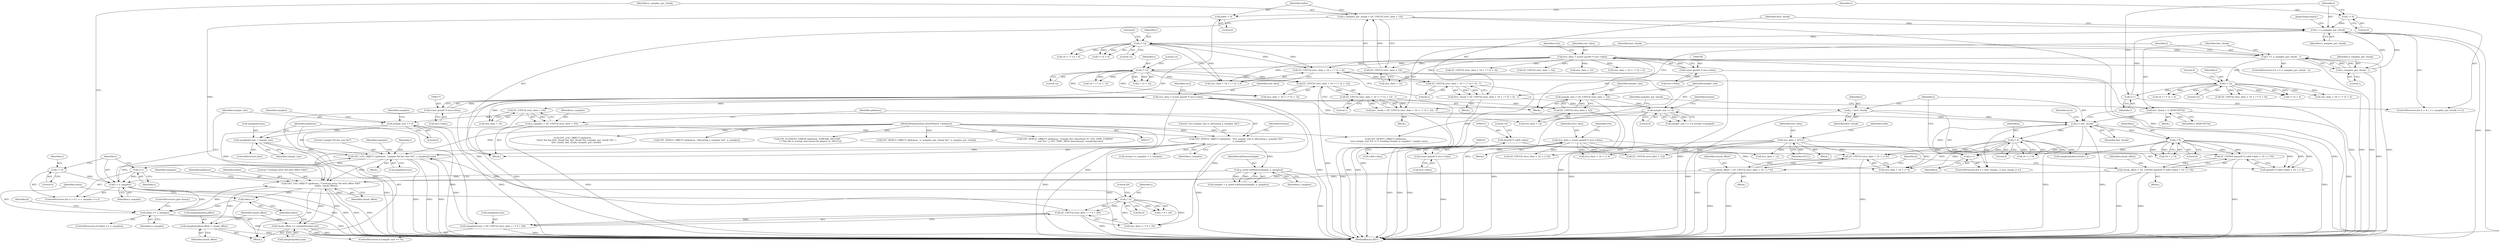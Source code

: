 digraph "0_gstreamer_bdc20b9baf13564d9a061343416395f8f9a92b53@pointer" {
"1000434" [label="(Call,GST_LOG_OBJECT (qtdemux, \"Creating entry %d with offset %lld\",\n              index, chunk_offset))"];
"1000239" [label="(Call,GST_DEBUG_OBJECT (qtdemux, \"stsz sample_size 0, allocating n_samples %d\",\n        n_samples))"];
"1000118" [label="(MethodParameterIn,GstQTDemux * qtdemux)"];
"1000233" [label="(Call,n_samples = QT_UINT32 (stsz_data + 16))"];
"1000235" [label="(Call,QT_UINT32 (stsz_data + 16))"];
"1000168" [label="(Call,stsz_data = (const guint8 *) stsz->data)"];
"1000170" [label="(Call,(const guint8 *) stsz->data)"];
"1000294" [label="(Call,GST_LOG_OBJECT (qtdemux, \"sample %d has size %d\", i, samples[i].size))"];
"1000262" [label="(Call,i < n_samples)"];
"1000259" [label="(Call,i = 0)"];
"1000265" [label="(Call,i++)"];
"1000250" [label="(Call,g_new0 (QtDemuxSample, n_samples))"];
"1000282" [label="(Call,i * 4)"];
"1000272" [label="(Call,samples[i].size = QT_UINT32 (stsz_data + i * 4 + 20))"];
"1000278" [label="(Call,QT_UINT32 (stsz_data + i * 4 + 20))"];
"1000287" [label="(Call,samples[i].size = sample_size)"];
"1000269" [label="(Call,sample_size == 0)"];
"1000226" [label="(Call,sample_size == 0)"];
"1000218" [label="(Call,sample_size = QT_UINT32 (stsz_data + 12))"];
"1000220" [label="(Call,QT_UINT32 (stsz_data + 12))"];
"1000463" [label="(Call,index >= n_samples)"];
"1000460" [label="(Call,index++)"];
"1000434" [label="(Call,GST_LOG_OBJECT (qtdemux, \"Creating entry %d with offset %lld\",\n              index, chunk_offset))"];
"1000316" [label="(Call,index = 0)"];
"1000410" [label="(Call,chunk_offset = QT_UINT64 ((guint8 *) co64->data + 16 + j * 8))"];
"1000412" [label="(Call,QT_UINT64 ((guint8 *) co64->data + 16 + j * 8))"];
"1000414" [label="(Call,(guint8 *) co64->data)"];
"1000421" [label="(Call,j * 8)"];
"1000388" [label="(Call,j < last_chunk)"];
"1000391" [label="(Call,j++)"];
"1000405" [label="(Call,j * 4)"];
"1000385" [label="(Call,j = first_chunk)"];
"1000332" [label="(Call,first_chunk = QT_UINT32 (stsc_data + 16 + i * 12 + 0) - 1)"];
"1000334" [label="(Call,QT_UINT32 (stsc_data + 16 + i * 12 + 0) - 1)"];
"1000335" [label="(Call,QT_UINT32 (stsc_data + 16 + i * 12 + 0))"];
"1000153" [label="(Call,stsc_data = (const guint8 *) stsc->data)"];
"1000155" [label="(Call,(const guint8 *) stsc->data)"];
"1000341" [label="(Call,i * 12)"];
"1000323" [label="(Call,i < n_samples_per_chunk)"];
"1000326" [label="(Call,i++)"];
"1000380" [label="(Call,i * 12)"];
"1000367" [label="(Call,i * 12)"];
"1000347" [label="(Call,i == n_samples_per_chunk - 1)"];
"1000349" [label="(Call,n_samples_per_chunk - 1)"];
"1000320" [label="(Call,i = 0)"];
"1000310" [label="(Call,n_samples_per_chunk = QT_UINT32 (stsc_data + 12))"];
"1000312" [label="(Call,QT_UINT32 (stsc_data + 12))"];
"1000353" [label="(Call,last_chunk = G_MAXUINT32)"];
"1000358" [label="(Call,last_chunk = QT_UINT32 (stsc_data + 16 + i * 12 + 12) - 1)"];
"1000360" [label="(Call,QT_UINT32 (stsc_data + 16 + i * 12 + 12) - 1)"];
"1000361" [label="(Call,QT_UINT32 (stsc_data + 16 + i * 12 + 12))"];
"1000453" [label="(Call,chunk_offset += samples[index].size)"];
"1000398" [label="(Call,chunk_offset = QT_UINT32 (stco_data + 16 + j * 4))"];
"1000400" [label="(Call,QT_UINT32 (stco_data + 16 + j * 4))"];
"1000197" [label="(Call,stco_data = NULL)"];
"1000188" [label="(Call,stco_data = (const guint8 *) stco->data)"];
"1000190" [label="(Call,(const guint8 *) stco->data)"];
"1000446" [label="(Call,samples[index].offset = chunk_offset)"];
"1000192" [label="(Call,stco->data)"];
"1000172" [label="(Call,stsz->data)"];
"1000414" [label="(Call,(guint8 *) co64->data)"];
"1000317" [label="(Identifier,index)"];
"1000187" [label="(Block,)"];
"1000265" [label="(Call,i++)"];
"1000412" [label="(Call,QT_UINT64 ((guint8 *) co64->data + 16 + j * 8))"];
"1000681" [label="(Call,GST_DEBUG_OBJECT (qtdemux,\n        \"stsz sample_size %d != 0, treating chunks as samples\", sample_size))"];
"1000387" [label="(Identifier,first_chunk)"];
"1000369" [label="(Literal,12)"];
"1000347" [label="(Call,i == n_samples_per_chunk - 1)"];
"1000322" [label="(Literal,0)"];
"1000290" [label="(Identifier,samples)"];
"1000269" [label="(Call,sample_size == 0)"];
"1000346" [label="(ControlStructure,if (i == n_samples_per_chunk - 1))"];
"1000361" [label="(Call,QT_UINT32 (stsc_data + 16 + i * 12 + 12))"];
"1000728" [label="(Call,stsc_data + 12)"];
"1000381" [label="(Identifier,i)"];
"1000433" [label="(Block,)"];
"1000406" [label="(Identifier,j)"];
"1000436" [label="(Literal,\"Creating entry %d with offset %lld\")"];
"1000326" [label="(Call,i++)"];
"1000386" [label="(Identifier,j)"];
"1000806" [label="(Call,GST_LOG_OBJECT (qtdemux,\n          \"entry %d has first_chunk %d, last_chunk %d, samples_per_chunk %d\", i,\n          first_chunk, last_chunk, samples_per_chunk))"];
"1000353" [label="(Call,last_chunk = G_MAXUINT32)"];
"1000286" [label="(ControlStructure,else)"];
"1000287" [label="(Call,samples[i].size = sample_size)"];
"1000282" [label="(Call,i * 4)"];
"1000259" [label="(Call,i = 0)"];
"1000413" [label="(Call,(guint8 *) co64->data + 16 + j * 8)"];
"1000208" [label="(Identifier,stts)"];
"1000202" [label="(Identifier,co64)"];
"1000239" [label="(Call,GST_DEBUG_OBJECT (qtdemux, \"stsz sample_size 0, allocating n_samples %d\",\n        n_samples))"];
"1000168" [label="(Call,stsz_data = (const guint8 *) stsz->data)"];
"1000252" [label="(Identifier,n_samples)"];
"1000758" [label="(Call,stsc_data + 16 + i * 12 + 0)"];
"1000711" [label="(Call,GST_DEBUG_OBJECT (qtdemux, \"allocating n_samples %d\", n_samples))"];
"1000371" [label="(Literal,1)"];
"1000263" [label="(Identifier,i)"];
"1000462" [label="(ControlStructure,if (index >= n_samples))"];
"1000352" [label="(Block,)"];
"1000176" [label="(Identifier,stco)"];
"1000306" [label="(Identifier,samples)"];
"1000258" [label="(ControlStructure,for (i = 0; i < n_samples; i++))"];
"1000343" [label="(Literal,12)"];
"1000267" [label="(Block,)"];
"1000368" [label="(Identifier,i)"];
"1000359" [label="(Identifier,last_chunk)"];
"1000367" [label="(Call,i * 12)"];
"1000220" [label="(Call,QT_UINT32 (stsz_data + 12))"];
"1001059" [label="(Call,GST_ELEMENT_ERROR (qtdemux, STREAM, DECODE,\n        (_(\"This file is corrupt and cannot be played.\")), (NULL)))"];
"1000196" [label="(Block,)"];
"1000341" [label="(Call,i * 12)"];
"1000391" [label="(Call,j++)"];
"1000467" [label="(JumpTarget,done2:)"];
"1000271" [label="(Literal,0)"];
"1000296" [label="(Literal,\"sample %d has size %d\")"];
"1000336" [label="(Call,stsc_data + 16 + i * 12 + 0)"];
"1000243" [label="(Call,stream->n_samples = n_samples)"];
"1000834" [label="(Call,QT_UINT32 (stco_data + 16 + j * 4))"];
"1000360" [label="(Call,QT_UINT32 (stsc_data + 16 + i * 12 + 12) - 1)"];
"1000434" [label="(Call,GST_LOG_OBJECT (qtdemux, \"Creating entry %d with offset %lld\",\n              index, chunk_offset))"];
"1000442" [label="(Identifier,samples)"];
"1000313" [label="(Call,stsc_data + 12)"];
"1000295" [label="(Identifier,qtdemux)"];
"1000465" [label="(Identifier,n_samples)"];
"1000392" [label="(Identifier,j)"];
"1000397" [label="(Block,)"];
"1000264" [label="(Identifier,n_samples)"];
"1000464" [label="(Identifier,index)"];
"1000199" [label="(Identifier,NULL)"];
"1000416" [label="(Call,co64->data)"];
"1000400" [label="(Call,QT_UINT32 (stco_data + 16 + j * 4))"];
"1000190" [label="(Call,(const guint8 *) stco->data)"];
"1000384" [label="(ControlStructure,for (j = first_chunk; j < last_chunk; j++))"];
"1000388" [label="(Call,j < last_chunk)"];
"1000410" [label="(Call,chunk_offset = QT_UINT64 ((guint8 *) co64->data + 16 + j * 8))"];
"1000281" [label="(Call,i * 4 + 20)"];
"1000197" [label="(Call,stco_data = NULL)"];
"1000379" [label="(Call,i * 12 + 4)"];
"1000118" [label="(MethodParameterIn,GstQTDemux * qtdemux)"];
"1000279" [label="(Call,stsz_data + i * 4 + 20)"];
"1000240" [label="(Identifier,qtdemux)"];
"1000285" [label="(Literal,20)"];
"1000312" [label="(Call,QT_UINT32 (stsc_data + 12))"];
"1000235" [label="(Call,QT_UINT32 (stsz_data + 16))"];
"1000278" [label="(Call,QT_UINT32 (stsz_data + i * 4 + 20))"];
"1000380" [label="(Call,i * 12)"];
"1000452" [label="(Identifier,chunk_offset)"];
"1000446" [label="(Call,samples[index].offset = chunk_offset)"];
"1000375" [label="(Call,stsc_data + 16 + i * 12 + 4)"];
"1000230" [label="(Identifier,stream)"];
"1000390" [label="(Identifier,last_chunk)"];
"1000396" [label="(Identifier,stco)"];
"1000351" [label="(Literal,1)"];
"1000366" [label="(Call,i * 12 + 12)"];
"1000455" [label="(Call,samples[index].size)"];
"1000460" [label="(Call,index++)"];
"1000272" [label="(Call,samples[i].size = QT_UINT32 (stsz_data + i * 4 + 20))"];
"1000690" [label="(Call,QT_UINT32 (stco_data + 12))"];
"1000323" [label="(Call,i < n_samples_per_chunk)"];
"1000344" [label="(Literal,0)"];
"1000273" [label="(Call,samples[i].size)"];
"1000275" [label="(Identifier,samples)"];
"1000218" [label="(Call,sample_size = QT_UINT32 (stsz_data + 12))"];
"1000731" [label="(Call,GST_DEBUG_OBJECT (qtdemux, \"n_samples_per_chunk %d\", n_samples_per_chunk))"];
"1000221" [label="(Call,stsz_data + 12)"];
"1000169" [label="(Identifier,stsz_data)"];
"1000377" [label="(Call,16 + i * 12 + 4)"];
"1000466" [label="(ControlStructure,goto done2;)"];
"1000338" [label="(Call,16 + i * 12 + 0)"];
"1000419" [label="(Call,16 + j * 8)"];
"1000691" [label="(Call,stco_data + 12)"];
"1000435" [label="(Identifier,qtdemux)"];
"1000373" [label="(Identifier,samples_per_chunk)"];
"1000426" [label="(Identifier,k)"];
"1000332" [label="(Call,first_chunk = QT_UINT32 (stsc_data + 16 + i * 12 + 0) - 1)"];
"1000319" [label="(ControlStructure,for (i = 0; i < n_samples_per_chunk; i++))"];
"1000219" [label="(Identifier,sample_size)"];
"1000327" [label="(Identifier,i)"];
"1000318" [label="(Literal,0)"];
"1000155" [label="(Call,(const guint8 *) stsc->data)"];
"1000316" [label="(Call,index = 0)"];
"1000241" [label="(Literal,\"stsz sample_size 0, allocating n_samples %d\")"];
"1000421" [label="(Call,j * 8)"];
"1000233" [label="(Call,n_samples = QT_UINT32 (stsz_data + 16))"];
"1000405" [label="(Call,j * 4)"];
"1000250" [label="(Call,g_new0 (QtDemuxSample, n_samples))"];
"1000245" [label="(Identifier,stream)"];
"1000403" [label="(Call,16 + j * 4)"];
"1000288" [label="(Call,samples[i].size)"];
"1000357" [label="(Block,)"];
"1000170" [label="(Call,(const guint8 *) stsz->data)"];
"1000328" [label="(Block,)"];
"1000350" [label="(Identifier,n_samples_per_chunk)"];
"1000157" [label="(Call,stsc->data)"];
"1000297" [label="(Identifier,i)"];
"1000232" [label="(Block,)"];
"1000294" [label="(Call,GST_LOG_OBJECT (qtdemux, \"sample %d has size %d\", i, samples[i].size))"];
"1000439" [label="(Call,samples[index].chunk = j)"];
"1000270" [label="(Identifier,sample_size)"];
"1000236" [label="(Call,stsz_data + 16)"];
"1000154" [label="(Identifier,stsc_data)"];
"1000225" [label="(Call,sample_size == 0 || stream->sampled)"];
"1000463" [label="(Call,index >= n_samples)"];
"1000349" [label="(Call,n_samples_per_chunk - 1)"];
"1000298" [label="(Call,samples[i].size)"];
"1000757" [label="(Call,QT_UINT32 (stsc_data + 16 + i * 12 + 0))"];
"1000727" [label="(Call,QT_UINT32 (stsc_data + 12))"];
"1000325" [label="(Identifier,n_samples_per_chunk)"];
"1000198" [label="(Identifier,stco_data)"];
"1000163" [label="(Identifier,stsz)"];
"1000311" [label="(Identifier,n_samples_per_chunk)"];
"1000334" [label="(Call,QT_UINT32 (stsc_data + 16 + i * 12 + 0) - 1)"];
"1000382" [label="(Literal,12)"];
"1000835" [label="(Call,stco_data + 16 + j * 4)"];
"1000909" [label="(Call,GST_DEBUG_OBJECT (qtdemux, \"sample %d: timestamp %\" GST_TIME_FORMAT\n            \", size %u\", j, GST_TIME_ARGS (timestamp), samples[j].size))"];
"1000227" [label="(Identifier,sample_size)"];
"1000401" [label="(Call,stco_data + 16 + j * 4)"];
"1000355" [label="(Identifier,G_MAXUINT32)"];
"1000324" [label="(Identifier,i)"];
"1000422" [label="(Identifier,j)"];
"1000333" [label="(Identifier,first_chunk)"];
"1000398" [label="(Call,chunk_offset = QT_UINT32 (stco_data + 16 + j * 4))"];
"1000262" [label="(Call,i < n_samples)"];
"1000364" [label="(Call,16 + i * 12 + 12)"];
"1001068" [label="(MethodReturn,RET)"];
"1000234" [label="(Identifier,n_samples)"];
"1000354" [label="(Identifier,last_chunk)"];
"1000437" [label="(Identifier,index)"];
"1000407" [label="(Literal,4)"];
"1000447" [label="(Call,samples[index].offset)"];
"1000411" [label="(Identifier,chunk_offset)"];
"1000383" [label="(Literal,4)"];
"1000370" [label="(Literal,12)"];
"1000226" [label="(Call,sample_size == 0)"];
"1000261" [label="(Literal,0)"];
"1000348" [label="(Identifier,i)"];
"1000340" [label="(Call,i * 12 + 0)"];
"1000454" [label="(Identifier,chunk_offset)"];
"1000188" [label="(Call,stco_data = (const guint8 *) stco->data)"];
"1000310" [label="(Call,n_samples_per_chunk = QT_UINT32 (stsc_data + 12))"];
"1000438" [label="(Identifier,chunk_offset)"];
"1000251" [label="(Identifier,QtDemuxSample)"];
"1000283" [label="(Identifier,i)"];
"1000242" [label="(Identifier,n_samples)"];
"1000432" [label="(Identifier,k)"];
"1000284" [label="(Literal,4)"];
"1000453" [label="(Call,chunk_offset += samples[index].size)"];
"1000121" [label="(Block,)"];
"1000362" [label="(Call,stsc_data + 16 + i * 12 + 12)"];
"1000399" [label="(Identifier,chunk_offset)"];
"1000189" [label="(Identifier,stco_data)"];
"1000420" [label="(Literal,16)"];
"1000153" [label="(Call,stsc_data = (const guint8 *) stsc->data)"];
"1000385" [label="(Call,j = first_chunk)"];
"1000335" [label="(Call,QT_UINT32 (stsc_data + 16 + i * 12 + 0))"];
"1000268" [label="(ControlStructure,if (sample_size == 0))"];
"1000409" [label="(Block,)"];
"1000358" [label="(Call,last_chunk = QT_UINT32 (stsc_data + 16 + i * 12 + 12) - 1)"];
"1000260" [label="(Identifier,i)"];
"1000345" [label="(Literal,1)"];
"1000320" [label="(Call,i = 0)"];
"1000321" [label="(Identifier,i)"];
"1000423" [label="(Literal,8)"];
"1000248" [label="(Call,samples = g_new0 (QtDemuxSample, n_samples))"];
"1000389" [label="(Identifier,j)"];
"1000461" [label="(Identifier,index)"];
"1000293" [label="(Identifier,sample_size)"];
"1000342" [label="(Identifier,i)"];
"1000374" [label="(Call,QT_UINT32 (stsc_data + 16 + i * 12 + 4))"];
"1000228" [label="(Literal,0)"];
"1000266" [label="(Identifier,i)"];
"1000434" -> "1000433"  [label="AST: "];
"1000434" -> "1000438"  [label="CFG: "];
"1000435" -> "1000434"  [label="AST: "];
"1000436" -> "1000434"  [label="AST: "];
"1000437" -> "1000434"  [label="AST: "];
"1000438" -> "1000434"  [label="AST: "];
"1000442" -> "1000434"  [label="CFG: "];
"1000434" -> "1001068"  [label="DDG: "];
"1000434" -> "1001068"  [label="DDG: "];
"1000239" -> "1000434"  [label="DDG: "];
"1000294" -> "1000434"  [label="DDG: "];
"1000118" -> "1000434"  [label="DDG: "];
"1000463" -> "1000434"  [label="DDG: "];
"1000316" -> "1000434"  [label="DDG: "];
"1000410" -> "1000434"  [label="DDG: "];
"1000453" -> "1000434"  [label="DDG: "];
"1000398" -> "1000434"  [label="DDG: "];
"1000434" -> "1000446"  [label="DDG: "];
"1000434" -> "1000453"  [label="DDG: "];
"1000434" -> "1000460"  [label="DDG: "];
"1000239" -> "1000232"  [label="AST: "];
"1000239" -> "1000242"  [label="CFG: "];
"1000240" -> "1000239"  [label="AST: "];
"1000241" -> "1000239"  [label="AST: "];
"1000242" -> "1000239"  [label="AST: "];
"1000245" -> "1000239"  [label="CFG: "];
"1000239" -> "1001068"  [label="DDG: "];
"1000239" -> "1001068"  [label="DDG: "];
"1000118" -> "1000239"  [label="DDG: "];
"1000233" -> "1000239"  [label="DDG: "];
"1000239" -> "1000243"  [label="DDG: "];
"1000239" -> "1000250"  [label="DDG: "];
"1000239" -> "1000294"  [label="DDG: "];
"1000118" -> "1000117"  [label="AST: "];
"1000118" -> "1001068"  [label="DDG: "];
"1000118" -> "1000294"  [label="DDG: "];
"1000118" -> "1000681"  [label="DDG: "];
"1000118" -> "1000711"  [label="DDG: "];
"1000118" -> "1000731"  [label="DDG: "];
"1000118" -> "1000806"  [label="DDG: "];
"1000118" -> "1000909"  [label="DDG: "];
"1000118" -> "1001059"  [label="DDG: "];
"1000233" -> "1000232"  [label="AST: "];
"1000233" -> "1000235"  [label="CFG: "];
"1000234" -> "1000233"  [label="AST: "];
"1000235" -> "1000233"  [label="AST: "];
"1000240" -> "1000233"  [label="CFG: "];
"1000233" -> "1001068"  [label="DDG: "];
"1000235" -> "1000233"  [label="DDG: "];
"1000235" -> "1000236"  [label="CFG: "];
"1000236" -> "1000235"  [label="AST: "];
"1000235" -> "1001068"  [label="DDG: "];
"1000168" -> "1000235"  [label="DDG: "];
"1000168" -> "1000121"  [label="AST: "];
"1000168" -> "1000170"  [label="CFG: "];
"1000169" -> "1000168"  [label="AST: "];
"1000170" -> "1000168"  [label="AST: "];
"1000176" -> "1000168"  [label="CFG: "];
"1000168" -> "1001068"  [label="DDG: "];
"1000168" -> "1001068"  [label="DDG: "];
"1000170" -> "1000168"  [label="DDG: "];
"1000168" -> "1000220"  [label="DDG: "];
"1000168" -> "1000221"  [label="DDG: "];
"1000168" -> "1000236"  [label="DDG: "];
"1000168" -> "1000278"  [label="DDG: "];
"1000168" -> "1000279"  [label="DDG: "];
"1000170" -> "1000172"  [label="CFG: "];
"1000171" -> "1000170"  [label="AST: "];
"1000172" -> "1000170"  [label="AST: "];
"1000170" -> "1001068"  [label="DDG: "];
"1000294" -> "1000267"  [label="AST: "];
"1000294" -> "1000298"  [label="CFG: "];
"1000295" -> "1000294"  [label="AST: "];
"1000296" -> "1000294"  [label="AST: "];
"1000297" -> "1000294"  [label="AST: "];
"1000298" -> "1000294"  [label="AST: "];
"1000306" -> "1000294"  [label="CFG: "];
"1000294" -> "1001068"  [label="DDG: "];
"1000294" -> "1001068"  [label="DDG: "];
"1000294" -> "1001068"  [label="DDG: "];
"1000294" -> "1000265"  [label="DDG: "];
"1000262" -> "1000294"  [label="DDG: "];
"1000282" -> "1000294"  [label="DDG: "];
"1000272" -> "1000294"  [label="DDG: "];
"1000287" -> "1000294"  [label="DDG: "];
"1000262" -> "1000258"  [label="AST: "];
"1000262" -> "1000264"  [label="CFG: "];
"1000263" -> "1000262"  [label="AST: "];
"1000264" -> "1000262"  [label="AST: "];
"1000270" -> "1000262"  [label="CFG: "];
"1000311" -> "1000262"  [label="CFG: "];
"1000262" -> "1001068"  [label="DDG: "];
"1000262" -> "1001068"  [label="DDG: "];
"1000259" -> "1000262"  [label="DDG: "];
"1000265" -> "1000262"  [label="DDG: "];
"1000250" -> "1000262"  [label="DDG: "];
"1000262" -> "1000282"  [label="DDG: "];
"1000262" -> "1000463"  [label="DDG: "];
"1000259" -> "1000258"  [label="AST: "];
"1000259" -> "1000261"  [label="CFG: "];
"1000260" -> "1000259"  [label="AST: "];
"1000261" -> "1000259"  [label="AST: "];
"1000263" -> "1000259"  [label="CFG: "];
"1000265" -> "1000258"  [label="AST: "];
"1000265" -> "1000266"  [label="CFG: "];
"1000266" -> "1000265"  [label="AST: "];
"1000263" -> "1000265"  [label="CFG: "];
"1000250" -> "1000248"  [label="AST: "];
"1000250" -> "1000252"  [label="CFG: "];
"1000251" -> "1000250"  [label="AST: "];
"1000252" -> "1000250"  [label="AST: "];
"1000248" -> "1000250"  [label="CFG: "];
"1000250" -> "1001068"  [label="DDG: "];
"1000250" -> "1000248"  [label="DDG: "];
"1000250" -> "1000248"  [label="DDG: "];
"1000282" -> "1000281"  [label="AST: "];
"1000282" -> "1000284"  [label="CFG: "];
"1000283" -> "1000282"  [label="AST: "];
"1000284" -> "1000282"  [label="AST: "];
"1000285" -> "1000282"  [label="CFG: "];
"1000282" -> "1000278"  [label="DDG: "];
"1000282" -> "1000278"  [label="DDG: "];
"1000282" -> "1000279"  [label="DDG: "];
"1000282" -> "1000279"  [label="DDG: "];
"1000282" -> "1000281"  [label="DDG: "];
"1000282" -> "1000281"  [label="DDG: "];
"1000272" -> "1000268"  [label="AST: "];
"1000272" -> "1000278"  [label="CFG: "];
"1000273" -> "1000272"  [label="AST: "];
"1000278" -> "1000272"  [label="AST: "];
"1000295" -> "1000272"  [label="CFG: "];
"1000272" -> "1001068"  [label="DDG: "];
"1000278" -> "1000272"  [label="DDG: "];
"1000278" -> "1000279"  [label="CFG: "];
"1000279" -> "1000278"  [label="AST: "];
"1000278" -> "1001068"  [label="DDG: "];
"1000287" -> "1000286"  [label="AST: "];
"1000287" -> "1000293"  [label="CFG: "];
"1000288" -> "1000287"  [label="AST: "];
"1000293" -> "1000287"  [label="AST: "];
"1000295" -> "1000287"  [label="CFG: "];
"1000287" -> "1001068"  [label="DDG: "];
"1000269" -> "1000287"  [label="DDG: "];
"1000269" -> "1000268"  [label="AST: "];
"1000269" -> "1000271"  [label="CFG: "];
"1000270" -> "1000269"  [label="AST: "];
"1000271" -> "1000269"  [label="AST: "];
"1000275" -> "1000269"  [label="CFG: "];
"1000290" -> "1000269"  [label="CFG: "];
"1000269" -> "1001068"  [label="DDG: "];
"1000269" -> "1001068"  [label="DDG: "];
"1000226" -> "1000269"  [label="DDG: "];
"1000226" -> "1000225"  [label="AST: "];
"1000226" -> "1000228"  [label="CFG: "];
"1000227" -> "1000226"  [label="AST: "];
"1000228" -> "1000226"  [label="AST: "];
"1000230" -> "1000226"  [label="CFG: "];
"1000225" -> "1000226"  [label="CFG: "];
"1000226" -> "1001068"  [label="DDG: "];
"1000226" -> "1000225"  [label="DDG: "];
"1000226" -> "1000225"  [label="DDG: "];
"1000218" -> "1000226"  [label="DDG: "];
"1000226" -> "1000681"  [label="DDG: "];
"1000218" -> "1000121"  [label="AST: "];
"1000218" -> "1000220"  [label="CFG: "];
"1000219" -> "1000218"  [label="AST: "];
"1000220" -> "1000218"  [label="AST: "];
"1000227" -> "1000218"  [label="CFG: "];
"1000218" -> "1001068"  [label="DDG: "];
"1000220" -> "1000218"  [label="DDG: "];
"1000220" -> "1000221"  [label="CFG: "];
"1000221" -> "1000220"  [label="AST: "];
"1000220" -> "1001068"  [label="DDG: "];
"1000463" -> "1000462"  [label="AST: "];
"1000463" -> "1000465"  [label="CFG: "];
"1000464" -> "1000463"  [label="AST: "];
"1000465" -> "1000463"  [label="AST: "];
"1000466" -> "1000463"  [label="CFG: "];
"1000432" -> "1000463"  [label="CFG: "];
"1000463" -> "1001068"  [label="DDG: "];
"1000463" -> "1001068"  [label="DDG: "];
"1000460" -> "1000463"  [label="DDG: "];
"1000460" -> "1000433"  [label="AST: "];
"1000460" -> "1000461"  [label="CFG: "];
"1000461" -> "1000460"  [label="AST: "];
"1000464" -> "1000460"  [label="CFG: "];
"1000316" -> "1000232"  [label="AST: "];
"1000316" -> "1000318"  [label="CFG: "];
"1000317" -> "1000316"  [label="AST: "];
"1000318" -> "1000316"  [label="AST: "];
"1000321" -> "1000316"  [label="CFG: "];
"1000410" -> "1000409"  [label="AST: "];
"1000410" -> "1000412"  [label="CFG: "];
"1000411" -> "1000410"  [label="AST: "];
"1000412" -> "1000410"  [label="AST: "];
"1000426" -> "1000410"  [label="CFG: "];
"1000410" -> "1001068"  [label="DDG: "];
"1000410" -> "1001068"  [label="DDG: "];
"1000412" -> "1000410"  [label="DDG: "];
"1000412" -> "1000413"  [label="CFG: "];
"1000413" -> "1000412"  [label="AST: "];
"1000412" -> "1001068"  [label="DDG: "];
"1000414" -> "1000412"  [label="DDG: "];
"1000421" -> "1000412"  [label="DDG: "];
"1000421" -> "1000412"  [label="DDG: "];
"1000414" -> "1000413"  [label="AST: "];
"1000414" -> "1000416"  [label="CFG: "];
"1000415" -> "1000414"  [label="AST: "];
"1000416" -> "1000414"  [label="AST: "];
"1000420" -> "1000414"  [label="CFG: "];
"1000414" -> "1001068"  [label="DDG: "];
"1000414" -> "1000413"  [label="DDG: "];
"1000421" -> "1000419"  [label="AST: "];
"1000421" -> "1000423"  [label="CFG: "];
"1000422" -> "1000421"  [label="AST: "];
"1000423" -> "1000421"  [label="AST: "];
"1000419" -> "1000421"  [label="CFG: "];
"1000421" -> "1000391"  [label="DDG: "];
"1000421" -> "1000413"  [label="DDG: "];
"1000421" -> "1000413"  [label="DDG: "];
"1000421" -> "1000419"  [label="DDG: "];
"1000421" -> "1000419"  [label="DDG: "];
"1000388" -> "1000421"  [label="DDG: "];
"1000421" -> "1000439"  [label="DDG: "];
"1000388" -> "1000384"  [label="AST: "];
"1000388" -> "1000390"  [label="CFG: "];
"1000389" -> "1000388"  [label="AST: "];
"1000390" -> "1000388"  [label="AST: "];
"1000396" -> "1000388"  [label="CFG: "];
"1000327" -> "1000388"  [label="CFG: "];
"1000388" -> "1001068"  [label="DDG: "];
"1000388" -> "1001068"  [label="DDG: "];
"1000388" -> "1001068"  [label="DDG: "];
"1000391" -> "1000388"  [label="DDG: "];
"1000385" -> "1000388"  [label="DDG: "];
"1000353" -> "1000388"  [label="DDG: "];
"1000358" -> "1000388"  [label="DDG: "];
"1000388" -> "1000405"  [label="DDG: "];
"1000391" -> "1000384"  [label="AST: "];
"1000391" -> "1000392"  [label="CFG: "];
"1000392" -> "1000391"  [label="AST: "];
"1000389" -> "1000391"  [label="CFG: "];
"1000405" -> "1000391"  [label="DDG: "];
"1000405" -> "1000403"  [label="AST: "];
"1000405" -> "1000407"  [label="CFG: "];
"1000406" -> "1000405"  [label="AST: "];
"1000407" -> "1000405"  [label="AST: "];
"1000403" -> "1000405"  [label="CFG: "];
"1000405" -> "1000400"  [label="DDG: "];
"1000405" -> "1000400"  [label="DDG: "];
"1000405" -> "1000401"  [label="DDG: "];
"1000405" -> "1000401"  [label="DDG: "];
"1000405" -> "1000403"  [label="DDG: "];
"1000405" -> "1000403"  [label="DDG: "];
"1000405" -> "1000439"  [label="DDG: "];
"1000385" -> "1000384"  [label="AST: "];
"1000385" -> "1000387"  [label="CFG: "];
"1000386" -> "1000385"  [label="AST: "];
"1000387" -> "1000385"  [label="AST: "];
"1000389" -> "1000385"  [label="CFG: "];
"1000385" -> "1001068"  [label="DDG: "];
"1000332" -> "1000385"  [label="DDG: "];
"1000332" -> "1000328"  [label="AST: "];
"1000332" -> "1000334"  [label="CFG: "];
"1000333" -> "1000332"  [label="AST: "];
"1000334" -> "1000332"  [label="AST: "];
"1000348" -> "1000332"  [label="CFG: "];
"1000332" -> "1001068"  [label="DDG: "];
"1000334" -> "1000332"  [label="DDG: "];
"1000334" -> "1000332"  [label="DDG: "];
"1000334" -> "1000345"  [label="CFG: "];
"1000335" -> "1000334"  [label="AST: "];
"1000345" -> "1000334"  [label="AST: "];
"1000334" -> "1001068"  [label="DDG: "];
"1000335" -> "1000334"  [label="DDG: "];
"1000335" -> "1000336"  [label="CFG: "];
"1000336" -> "1000335"  [label="AST: "];
"1000345" -> "1000335"  [label="CFG: "];
"1000335" -> "1001068"  [label="DDG: "];
"1000153" -> "1000335"  [label="DDG: "];
"1000341" -> "1000335"  [label="DDG: "];
"1000341" -> "1000335"  [label="DDG: "];
"1000153" -> "1000121"  [label="AST: "];
"1000153" -> "1000155"  [label="CFG: "];
"1000154" -> "1000153"  [label="AST: "];
"1000155" -> "1000153"  [label="AST: "];
"1000163" -> "1000153"  [label="CFG: "];
"1000153" -> "1001068"  [label="DDG: "];
"1000153" -> "1001068"  [label="DDG: "];
"1000155" -> "1000153"  [label="DDG: "];
"1000153" -> "1000312"  [label="DDG: "];
"1000153" -> "1000313"  [label="DDG: "];
"1000153" -> "1000336"  [label="DDG: "];
"1000153" -> "1000727"  [label="DDG: "];
"1000153" -> "1000728"  [label="DDG: "];
"1000153" -> "1000757"  [label="DDG: "];
"1000153" -> "1000758"  [label="DDG: "];
"1000155" -> "1000157"  [label="CFG: "];
"1000156" -> "1000155"  [label="AST: "];
"1000157" -> "1000155"  [label="AST: "];
"1000155" -> "1001068"  [label="DDG: "];
"1000341" -> "1000340"  [label="AST: "];
"1000341" -> "1000343"  [label="CFG: "];
"1000342" -> "1000341"  [label="AST: "];
"1000343" -> "1000341"  [label="AST: "];
"1000344" -> "1000341"  [label="CFG: "];
"1000341" -> "1000336"  [label="DDG: "];
"1000341" -> "1000336"  [label="DDG: "];
"1000341" -> "1000338"  [label="DDG: "];
"1000341" -> "1000338"  [label="DDG: "];
"1000341" -> "1000340"  [label="DDG: "];
"1000341" -> "1000340"  [label="DDG: "];
"1000323" -> "1000341"  [label="DDG: "];
"1000341" -> "1000347"  [label="DDG: "];
"1000323" -> "1000319"  [label="AST: "];
"1000323" -> "1000325"  [label="CFG: "];
"1000324" -> "1000323"  [label="AST: "];
"1000325" -> "1000323"  [label="AST: "];
"1000333" -> "1000323"  [label="CFG: "];
"1000467" -> "1000323"  [label="CFG: "];
"1000323" -> "1001068"  [label="DDG: "];
"1000323" -> "1001068"  [label="DDG: "];
"1000326" -> "1000323"  [label="DDG: "];
"1000320" -> "1000323"  [label="DDG: "];
"1000310" -> "1000323"  [label="DDG: "];
"1000349" -> "1000323"  [label="DDG: "];
"1000323" -> "1000349"  [label="DDG: "];
"1000326" -> "1000319"  [label="AST: "];
"1000326" -> "1000327"  [label="CFG: "];
"1000327" -> "1000326"  [label="AST: "];
"1000324" -> "1000326"  [label="CFG: "];
"1000380" -> "1000326"  [label="DDG: "];
"1000380" -> "1000379"  [label="AST: "];
"1000380" -> "1000382"  [label="CFG: "];
"1000381" -> "1000380"  [label="AST: "];
"1000382" -> "1000380"  [label="AST: "];
"1000383" -> "1000380"  [label="CFG: "];
"1000380" -> "1000374"  [label="DDG: "];
"1000380" -> "1000374"  [label="DDG: "];
"1000380" -> "1000375"  [label="DDG: "];
"1000380" -> "1000375"  [label="DDG: "];
"1000380" -> "1000377"  [label="DDG: "];
"1000380" -> "1000377"  [label="DDG: "];
"1000380" -> "1000379"  [label="DDG: "];
"1000380" -> "1000379"  [label="DDG: "];
"1000367" -> "1000380"  [label="DDG: "];
"1000347" -> "1000380"  [label="DDG: "];
"1000367" -> "1000366"  [label="AST: "];
"1000367" -> "1000369"  [label="CFG: "];
"1000368" -> "1000367"  [label="AST: "];
"1000369" -> "1000367"  [label="AST: "];
"1000370" -> "1000367"  [label="CFG: "];
"1000367" -> "1000361"  [label="DDG: "];
"1000367" -> "1000361"  [label="DDG: "];
"1000367" -> "1000362"  [label="DDG: "];
"1000367" -> "1000362"  [label="DDG: "];
"1000367" -> "1000364"  [label="DDG: "];
"1000367" -> "1000364"  [label="DDG: "];
"1000367" -> "1000366"  [label="DDG: "];
"1000367" -> "1000366"  [label="DDG: "];
"1000347" -> "1000367"  [label="DDG: "];
"1000347" -> "1000346"  [label="AST: "];
"1000347" -> "1000349"  [label="CFG: "];
"1000348" -> "1000347"  [label="AST: "];
"1000349" -> "1000347"  [label="AST: "];
"1000354" -> "1000347"  [label="CFG: "];
"1000359" -> "1000347"  [label="CFG: "];
"1000347" -> "1001068"  [label="DDG: "];
"1000347" -> "1001068"  [label="DDG: "];
"1000349" -> "1000347"  [label="DDG: "];
"1000349" -> "1000347"  [label="DDG: "];
"1000349" -> "1000351"  [label="CFG: "];
"1000350" -> "1000349"  [label="AST: "];
"1000351" -> "1000349"  [label="AST: "];
"1000349" -> "1001068"  [label="DDG: "];
"1000320" -> "1000319"  [label="AST: "];
"1000320" -> "1000322"  [label="CFG: "];
"1000321" -> "1000320"  [label="AST: "];
"1000322" -> "1000320"  [label="AST: "];
"1000324" -> "1000320"  [label="CFG: "];
"1000310" -> "1000232"  [label="AST: "];
"1000310" -> "1000312"  [label="CFG: "];
"1000311" -> "1000310"  [label="AST: "];
"1000312" -> "1000310"  [label="AST: "];
"1000317" -> "1000310"  [label="CFG: "];
"1000310" -> "1001068"  [label="DDG: "];
"1000312" -> "1000310"  [label="DDG: "];
"1000312" -> "1000313"  [label="CFG: "];
"1000313" -> "1000312"  [label="AST: "];
"1000312" -> "1001068"  [label="DDG: "];
"1000353" -> "1000352"  [label="AST: "];
"1000353" -> "1000355"  [label="CFG: "];
"1000354" -> "1000353"  [label="AST: "];
"1000355" -> "1000353"  [label="AST: "];
"1000373" -> "1000353"  [label="CFG: "];
"1000353" -> "1001068"  [label="DDG: "];
"1000358" -> "1000357"  [label="AST: "];
"1000358" -> "1000360"  [label="CFG: "];
"1000359" -> "1000358"  [label="AST: "];
"1000360" -> "1000358"  [label="AST: "];
"1000373" -> "1000358"  [label="CFG: "];
"1000358" -> "1001068"  [label="DDG: "];
"1000360" -> "1000358"  [label="DDG: "];
"1000360" -> "1000358"  [label="DDG: "];
"1000360" -> "1000371"  [label="CFG: "];
"1000361" -> "1000360"  [label="AST: "];
"1000371" -> "1000360"  [label="AST: "];
"1000360" -> "1001068"  [label="DDG: "];
"1000361" -> "1000360"  [label="DDG: "];
"1000361" -> "1000362"  [label="CFG: "];
"1000362" -> "1000361"  [label="AST: "];
"1000371" -> "1000361"  [label="CFG: "];
"1000361" -> "1001068"  [label="DDG: "];
"1000453" -> "1000433"  [label="AST: "];
"1000453" -> "1000455"  [label="CFG: "];
"1000454" -> "1000453"  [label="AST: "];
"1000455" -> "1000453"  [label="AST: "];
"1000461" -> "1000453"  [label="CFG: "];
"1000453" -> "1001068"  [label="DDG: "];
"1000453" -> "1001068"  [label="DDG: "];
"1000398" -> "1000397"  [label="AST: "];
"1000398" -> "1000400"  [label="CFG: "];
"1000399" -> "1000398"  [label="AST: "];
"1000400" -> "1000398"  [label="AST: "];
"1000426" -> "1000398"  [label="CFG: "];
"1000398" -> "1001068"  [label="DDG: "];
"1000398" -> "1001068"  [label="DDG: "];
"1000400" -> "1000398"  [label="DDG: "];
"1000400" -> "1000401"  [label="CFG: "];
"1000401" -> "1000400"  [label="AST: "];
"1000400" -> "1001068"  [label="DDG: "];
"1000197" -> "1000400"  [label="DDG: "];
"1000188" -> "1000400"  [label="DDG: "];
"1000197" -> "1000196"  [label="AST: "];
"1000197" -> "1000199"  [label="CFG: "];
"1000198" -> "1000197"  [label="AST: "];
"1000199" -> "1000197"  [label="AST: "];
"1000202" -> "1000197"  [label="CFG: "];
"1000197" -> "1001068"  [label="DDG: "];
"1000197" -> "1000401"  [label="DDG: "];
"1000197" -> "1000690"  [label="DDG: "];
"1000197" -> "1000691"  [label="DDG: "];
"1000197" -> "1000834"  [label="DDG: "];
"1000197" -> "1000835"  [label="DDG: "];
"1000188" -> "1000187"  [label="AST: "];
"1000188" -> "1000190"  [label="CFG: "];
"1000189" -> "1000188"  [label="AST: "];
"1000190" -> "1000188"  [label="AST: "];
"1000208" -> "1000188"  [label="CFG: "];
"1000188" -> "1001068"  [label="DDG: "];
"1000188" -> "1001068"  [label="DDG: "];
"1000190" -> "1000188"  [label="DDG: "];
"1000188" -> "1000401"  [label="DDG: "];
"1000188" -> "1000690"  [label="DDG: "];
"1000188" -> "1000691"  [label="DDG: "];
"1000188" -> "1000834"  [label="DDG: "];
"1000188" -> "1000835"  [label="DDG: "];
"1000190" -> "1000192"  [label="CFG: "];
"1000191" -> "1000190"  [label="AST: "];
"1000192" -> "1000190"  [label="AST: "];
"1000190" -> "1001068"  [label="DDG: "];
"1000446" -> "1000433"  [label="AST: "];
"1000446" -> "1000452"  [label="CFG: "];
"1000447" -> "1000446"  [label="AST: "];
"1000452" -> "1000446"  [label="AST: "];
"1000454" -> "1000446"  [label="CFG: "];
"1000446" -> "1001068"  [label="DDG: "];
}
